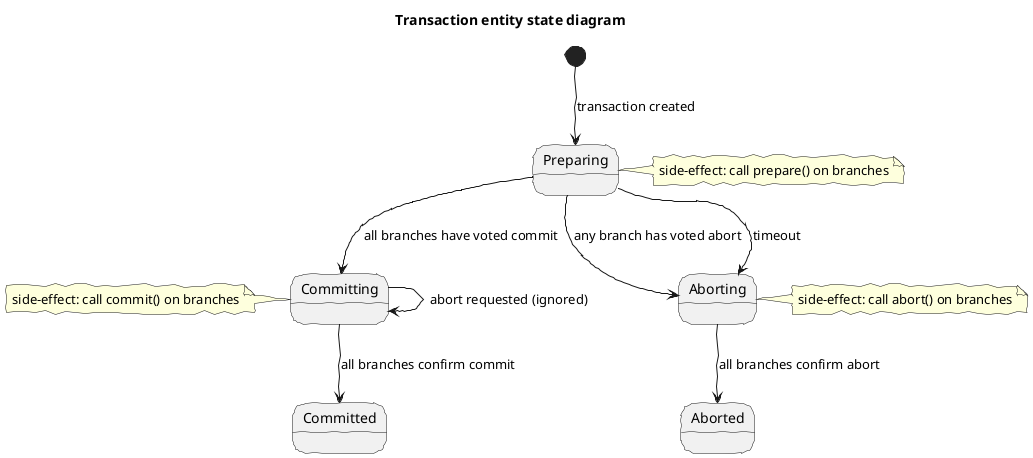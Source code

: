 @startuml
skinparam handwritten true
skinparam defaultFontName Chalkboard

title Transaction entity state diagram
[*] --> Preparing : transaction created
Preparing --> Committing : all branches have voted commit
Preparing --> Aborting : any branch has voted abort
Preparing --> Aborting: timeout
Committing --> Committing: abort requested (ignored)
Committing --> Committed : all branches confirm commit
Aborting --> Aborted : all branches confirm abort

note right of Preparing: side-effect: call prepare() on branches
note left of Committing: side-effect: call commit() on branches
note right of Aborting: side-effect: call abort() on branches
@enduml